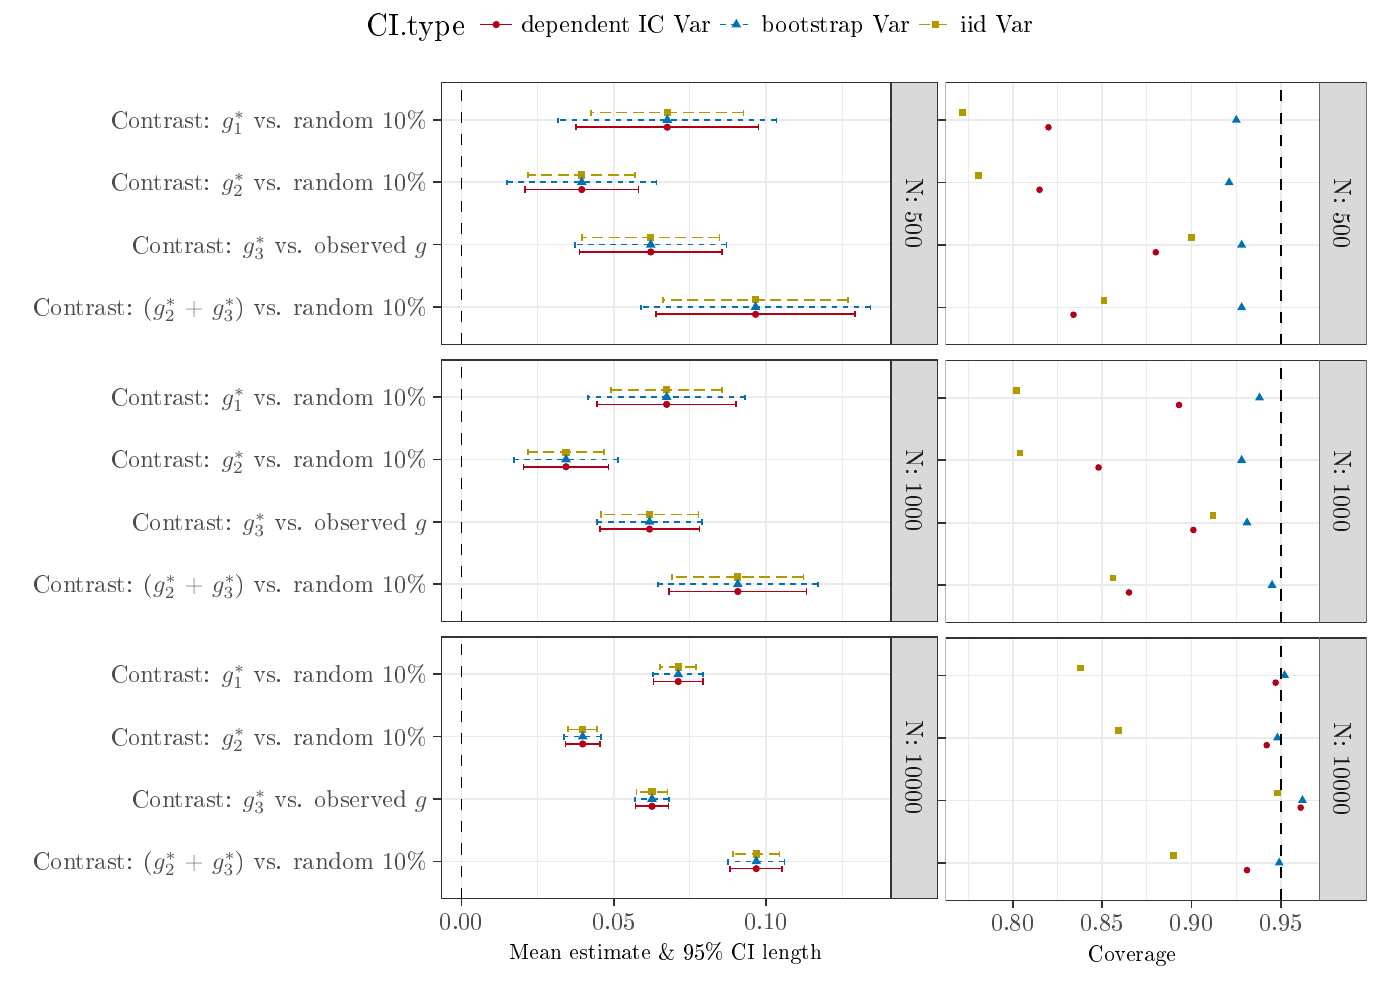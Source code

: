 % Created by tikzDevice version 0.10.1 on 2017-02-12 16:05:33
% !TEX encoding = UTF-8 Unicode
\documentclass[english]{article}
\nonstopmode

\usepackage{tikz}

\usepackage[active,tightpage,psfixbb]{preview}

\PreviewEnvironment{pgfpicture}

\setlength\PreviewBorder{0pt}

\newcommand{\SweaveOpts}[1]{}  % do not interfere with LaTeX
\newcommand{\SweaveInput}[1]{} % because they are not real TeX commands
\newcommand{\Sexpr}[1]{}       % will only be parsed by R

 % \documentclass[a4paper]{article}
\usepackage[T1]{fontenc}
\usepackage[latin9]{inputenc} % \usepackage[utf8]{inputenc}
\usepackage{geometry}
% \geometry{verbose,tmargin=2cm,bmargin=2cm,lmargin=3cm,rmargin=3cm}
\usepackage{amsthm, amsmath,amssymb} % ,amsfonts
\usepackage{setspace}
\usepackage{esint}
\usepackage[authoryear]{natbib}
\onehalfspacing

\makeatletter
\usepackage{authblk}
\usepackage[multiple]{footmisc}
\usepackage{pdflscape}
\usepackage{booktabs}

% \usepackage{jheppub}
%%\usepackage[round]{natbib}
\usepackage[colorlinks=true,urlcolor=blue]{hyperref}
\usepackage{graphicx}
\usepackage{pdflscape}
\usepackage{color}
\usepackage{float}

\definecolor{blue}{rgb}{.2,.2,.7}
\definecolor{red}{rgb}{.7,.2,.2}
\definecolor{green}{rgb}{0,.6,.3}
\definecolor{gray}{rgb}{0.45,0.45,0.45}
\newcommand{\btext}[1]{\textcolor{blue}{#1}}
\newcommand{\rtext}[1]{\textcolor{red}{#1}}
\newcommand{\gtext}[1]{\textcolor{green}{#1}}
\newcommand{\wtext}[1]{\textcolor{white}{#1}}
\newcommand{\old}[1]{\textcolor{gray}{#1}}
\definecolor{gray90}{RGB}{229,229,229}
\definecolor{gray77}{RGB}{196,196,196}
\definecolor{gray60}{RGB}{153,153,153}

\renewcommand{\thefootnote}{\alph{footnote}}
%%\newcommand{\acronym}[1]{\textsc{#1}}
%%\newcommand{\class}[1]{\mbox{\textsf{#1}}}
\newcommand{\code}[1]{\mbox{\texttt{#1}}}
\newcommand{\pkg}[1]{{\normalfont\fontseries{b}\selectfont #1}}
\newcommand{\proglang}[1]{\textsf{#1}}

\newcommand\XOR{\mathbin{\char`\^}}
\newcommand\independent{\protect\mathpalette{\protect\independenT}{\perp}}
\def\independenT#1#2{\mathrel{\rlap{$#1#2$}\mkern2mu{#1#2}}}

\theoremstyle{plain}
\newtheorem*{thm*}{\protect\theoremname}
\theoremstyle{plain}
\newtheorem*{lem*}{\protect\lemmaname}

\makeatother
\usepackage{babel}
\providecommand{\lemmaname}{Lemma}
\providecommand{\theoremname}{Theorem}


%\VignetteEngine{knitr::knitr}
%\VignetteIndexEntry{Introduction}



\begin{document}

\begin{tikzpicture}[x=1pt,y=1pt]
\definecolor{fillColor}{RGB}{255,255,255}
\path[use as bounding box,fill=fillColor,fill opacity=0.00] (0,0) rectangle (505.89,361.35);
\begin{scope}
\path[clip] (  0.00,  0.00) rectangle (505.89,361.35);
\definecolor{fillColor}{RGB}{255,255,255}

\path[fill=fillColor] (126.74,339.55) rectangle (379.15,365.38);
\end{scope}
\begin{scope}
\path[clip] (  0.00,  0.00) rectangle (505.89,361.35);
\definecolor{drawColor}{RGB}{0,0,0}

\node[text=drawColor,anchor=base west,inner sep=0pt, outer sep=0pt, scale=  1.10] at (132.43,348.68) {CI.type};
\end{scope}
\begin{scope}
\path[clip] (  0.00,  0.00) rectangle (505.89,361.35);
\definecolor{fillColor}{RGB}{255,255,255}

\path[fill=fillColor] (172.09,345.24) rectangle (186.54,359.69);
\end{scope}
\begin{scope}
\path[clip] (  0.00,  0.00) rectangle (505.89,361.35);
\definecolor{fillColor}{RGB}{178,0,25}

\path[fill=fillColor] (179.32,352.46) circle (  1.32);
\end{scope}
\begin{scope}
\path[clip] (  0.00,  0.00) rectangle (505.89,361.35);
\definecolor{drawColor}{RGB}{178,0,25}

\path[draw=drawColor,line width= 0.6pt,line join=round] (173.53,352.46) -- (185.10,352.46);
\end{scope}
\begin{scope}
\path[clip] (  0.00,  0.00) rectangle (505.89,361.35);
\definecolor{fillColor}{RGB}{255,255,255}

\path[fill=fillColor] (258.85,345.24) rectangle (273.31,359.69);
\end{scope}
\begin{scope}
\path[clip] (  0.00,  0.00) rectangle (505.89,361.35);
\definecolor{fillColor}{RGB}{0,114,178}

\path[fill=fillColor] (266.08,354.52) --
	(267.86,351.44) --
	(264.30,351.44) --
	cycle;
\end{scope}
\begin{scope}
\path[clip] (  0.00,  0.00) rectangle (505.89,361.35);
\definecolor{drawColor}{RGB}{0,114,178}

\path[draw=drawColor,line width= 0.6pt,dash pattern=on 2pt off 2pt ,line join=round] (260.30,352.46) -- (271.86,352.46);
\end{scope}
\begin{scope}
\path[clip] (  0.00,  0.00) rectangle (505.89,361.35);
\definecolor{fillColor}{RGB}{255,255,255}

\path[fill=fillColor] (330.78,345.24) rectangle (345.24,359.69);
\end{scope}
\begin{scope}
\path[clip] (  0.00,  0.00) rectangle (505.89,361.35);
\definecolor{fillColor}{RGB}{178,153,0}

\path[fill=fillColor] (336.69,351.14) --
	(339.33,351.14) --
	(339.33,353.78) --
	(336.69,353.78) --
	cycle;
\end{scope}
\begin{scope}
\path[clip] (  0.00,  0.00) rectangle (505.89,361.35);
\definecolor{drawColor}{RGB}{178,153,0}

\path[draw=drawColor,line width= 0.6pt,dash pattern=on 4pt off 2pt ,line join=round] (332.23,352.46) -- (343.79,352.46);
\end{scope}
\begin{scope}
\path[clip] (  0.00,  0.00) rectangle (505.89,361.35);
\definecolor{drawColor}{RGB}{0,0,0}

\node[text=drawColor,anchor=base west,inner sep=0pt, outer sep=0pt, scale=  0.88] at (188.35,349.43) {dependent IC Var};
\end{scope}
\begin{scope}
\path[clip] (  0.00,  0.00) rectangle (505.89,361.35);
\definecolor{drawColor}{RGB}{0,0,0}

\node[text=drawColor,anchor=base west,inner sep=0pt, outer sep=0pt, scale=  0.88] at (275.11,349.43) {bootstrap Var};
\end{scope}
\begin{scope}
\path[clip] (  0.00,  0.00) rectangle (505.89,361.35);
\definecolor{drawColor}{RGB}{0,0,0}

\node[text=drawColor,anchor=base west,inner sep=0pt, outer sep=0pt, scale=  0.88] at (347.04,349.43) {iid Var};
\end{scope}
\begin{scope}
\path[clip] (  0.00,  0.00) rectangle (338.95,343.58);
\definecolor{drawColor}{RGB}{255,255,255}
\definecolor{fillColor}{RGB}{255,255,255}

\path[draw=drawColor,line width= 0.6pt,line join=round,line cap=round,fill=fillColor] (  0.00,  0.00) rectangle (338.95,343.58);
\end{scope}
\begin{scope}
\path[clip] (159.38,236.88) rectangle (321.89,331.53);
\definecolor{fillColor}{RGB}{255,255,255}

\path[fill=fillColor] (159.38,236.88) rectangle (321.89,331.53);
\definecolor{drawColor}{gray}{0.92}

\path[draw=drawColor,line width= 0.3pt,line join=round] (194.27,236.88) --
	(194.27,331.53);

\path[draw=drawColor,line width= 0.3pt,line join=round] (249.28,236.88) --
	(249.28,331.53);

\path[draw=drawColor,line width= 0.3pt,line join=round] (304.29,236.88) --
	(304.29,331.53);

\path[draw=drawColor,line width= 0.6pt,line join=round] (159.38,250.40) --
	(321.89,250.40);

\path[draw=drawColor,line width= 0.6pt,line join=round] (159.38,272.94) --
	(321.89,272.94);

\path[draw=drawColor,line width= 0.6pt,line join=round] (159.38,295.47) --
	(321.89,295.47);

\path[draw=drawColor,line width= 0.6pt,line join=round] (159.38,318.01) --
	(321.89,318.01);

\path[draw=drawColor,line width= 0.6pt,line join=round] (166.77,236.88) --
	(166.77,331.53);

\path[draw=drawColor,line width= 0.6pt,line join=round] (221.78,236.88) --
	(221.78,331.53);

\path[draw=drawColor,line width= 0.6pt,line join=round] (276.79,236.88) --
	(276.79,331.53);
\definecolor{fillColor}{RGB}{178,153,0}

\path[fill=fillColor] (271.70,251.71) --
	(274.34,251.71) --
	(274.34,254.35) --
	(271.70,254.35) --
	cycle;
\definecolor{fillColor}{RGB}{0,114,178}

\path[fill=fillColor] (273.02,252.45) --
	(274.80,249.37) --
	(271.25,249.37) --
	cycle;
\definecolor{fillColor}{RGB}{178,0,25}

\path[fill=fillColor] (273.02,247.77) circle (  1.32);
\definecolor{fillColor}{RGB}{178,153,0}

\path[fill=fillColor] (233.83,274.25) --
	(236.47,274.25) --
	(236.47,276.89) --
	(233.83,276.89) --
	cycle;
\definecolor{fillColor}{RGB}{0,114,178}

\path[fill=fillColor] (235.15,274.99) --
	(236.93,271.91) --
	(233.37,271.91) --
	cycle;
\definecolor{fillColor}{RGB}{178,0,25}

\path[fill=fillColor] (235.15,270.31) circle (  1.32);
\definecolor{fillColor}{RGB}{178,153,0}

\path[fill=fillColor] (208.89,296.78) --
	(211.53,296.78) --
	(211.53,299.42) --
	(208.89,299.42) --
	cycle;
\definecolor{fillColor}{RGB}{0,114,178}

\path[fill=fillColor] (210.21,297.53) --
	(211.99,294.45) --
	(208.43,294.45) --
	cycle;
\definecolor{fillColor}{RGB}{178,0,25}

\path[fill=fillColor] (210.21,292.84) circle (  1.32);
\definecolor{fillColor}{RGB}{178,153,0}

\path[fill=fillColor] (239.80,319.32) --
	(242.44,319.32) --
	(242.44,321.96) --
	(239.80,321.96) --
	cycle;
\definecolor{fillColor}{RGB}{0,114,178}

\path[fill=fillColor] (241.12,320.06) --
	(242.89,316.99) --
	(239.34,316.99) --
	cycle;
\definecolor{fillColor}{RGB}{178,0,25}

\path[fill=fillColor] (241.12,315.38) circle (  1.32);
\definecolor{drawColor}{RGB}{178,153,0}

\path[draw=drawColor,line width= 0.6pt,dash pattern=on 4pt off 2pt ,line join=round] (306.39,251.90) --
	(306.39,254.16);

\path[draw=drawColor,line width= 0.6pt,dash pattern=on 4pt off 2pt ,line join=round] (306.39,253.03) --
	(239.65,253.03);

\path[draw=drawColor,line width= 0.6pt,dash pattern=on 4pt off 2pt ,line join=round] (239.65,251.90) --
	(239.65,254.16);
\definecolor{drawColor}{RGB}{0,114,178}

\path[draw=drawColor,line width= 0.6pt,dash pattern=on 2pt off 2pt ,line join=round] (314.50,249.27) --
	(314.50,251.53);

\path[draw=drawColor,line width= 0.6pt,dash pattern=on 2pt off 2pt ,line join=round] (314.50,250.40) --
	(231.55,250.40);

\path[draw=drawColor,line width= 0.6pt,dash pattern=on 2pt off 2pt ,line join=round] (231.55,249.27) --
	(231.55,251.53);
\definecolor{drawColor}{RGB}{178,0,25}

\path[draw=drawColor,line width= 0.6pt,line join=round] (308.93,246.64) --
	(308.93,248.90);

\path[draw=drawColor,line width= 0.6pt,line join=round] (308.93,247.77) --
	(237.12,247.77);

\path[draw=drawColor,line width= 0.6pt,line join=round] (237.12,246.64) --
	(237.12,248.90);
\definecolor{drawColor}{RGB}{178,153,0}

\path[draw=drawColor,line width= 0.6pt,dash pattern=on 4pt off 2pt ,line join=round] (260.01,274.44) --
	(260.01,276.69);

\path[draw=drawColor,line width= 0.6pt,dash pattern=on 4pt off 2pt ,line join=round] (260.01,275.57) --
	(210.29,275.57);

\path[draw=drawColor,line width= 0.6pt,dash pattern=on 4pt off 2pt ,line join=round] (210.29,274.44) --
	(210.29,276.69);
\definecolor{drawColor}{RGB}{0,114,178}

\path[draw=drawColor,line width= 0.6pt,dash pattern=on 2pt off 2pt ,line join=round] (262.54,271.81) --
	(262.54,274.06);

\path[draw=drawColor,line width= 0.6pt,dash pattern=on 2pt off 2pt ,line join=round] (262.54,272.94) --
	(207.76,272.94);

\path[draw=drawColor,line width= 0.6pt,dash pattern=on 2pt off 2pt ,line join=round] (207.76,271.81) --
	(207.76,274.06);
\definecolor{drawColor}{RGB}{178,0,25}

\path[draw=drawColor,line width= 0.6pt,line join=round] (260.91,269.18) --
	(260.91,271.43);

\path[draw=drawColor,line width= 0.6pt,line join=round] (260.91,270.31) --
	(209.39,270.31);

\path[draw=drawColor,line width= 0.6pt,line join=round] (209.39,269.18) --
	(209.39,271.43);
\definecolor{drawColor}{RGB}{178,153,0}

\path[draw=drawColor,line width= 0.6pt,dash pattern=on 4pt off 2pt ,line join=round] (229.53,296.98) --
	(229.53,299.23);

\path[draw=drawColor,line width= 0.6pt,dash pattern=on 4pt off 2pt ,line join=round] (229.53,298.10) --
	(190.89,298.10);

\path[draw=drawColor,line width= 0.6pt,dash pattern=on 4pt off 2pt ,line join=round] (190.89,296.98) --
	(190.89,299.23);
\definecolor{drawColor}{RGB}{0,114,178}

\path[draw=drawColor,line width= 0.6pt,dash pattern=on 2pt off 2pt ,line join=round] (237.27,294.35) --
	(237.27,296.60);

\path[draw=drawColor,line width= 0.6pt,dash pattern=on 2pt off 2pt ,line join=round] (237.27,295.47) --
	(183.15,295.47);

\path[draw=drawColor,line width= 0.6pt,dash pattern=on 2pt off 2pt ,line join=round] (183.15,294.35) --
	(183.15,296.60);
\definecolor{drawColor}{RGB}{178,0,25}

\path[draw=drawColor,line width= 0.6pt,line join=round] (230.70,291.72) --
	(230.70,293.97);

\path[draw=drawColor,line width= 0.6pt,line join=round] (230.70,292.84) --
	(189.72,292.84);

\path[draw=drawColor,line width= 0.6pt,line join=round] (189.72,291.72) --
	(189.72,293.97);
\definecolor{drawColor}{RGB}{178,153,0}

\path[draw=drawColor,line width= 0.6pt,dash pattern=on 4pt off 2pt ,line join=round] (268.65,319.51) --
	(268.65,321.77);

\path[draw=drawColor,line width= 0.6pt,dash pattern=on 4pt off 2pt ,line join=round] (268.65,320.64) --
	(213.58,320.64);

\path[draw=drawColor,line width= 0.6pt,dash pattern=on 4pt off 2pt ,line join=round] (213.58,319.51) --
	(213.58,321.77);
\definecolor{drawColor}{RGB}{0,114,178}

\path[draw=drawColor,line width= 0.6pt,dash pattern=on 2pt off 2pt ,line join=round] (280.53,316.88) --
	(280.53,319.14);

\path[draw=drawColor,line width= 0.6pt,dash pattern=on 2pt off 2pt ,line join=round] (280.53,318.01) --
	(201.70,318.01);

\path[draw=drawColor,line width= 0.6pt,dash pattern=on 2pt off 2pt ,line join=round] (201.70,316.88) --
	(201.70,319.14);
\definecolor{drawColor}{RGB}{178,0,25}

\path[draw=drawColor,line width= 0.6pt,line join=round] (274.02,314.26) --
	(274.02,316.51);

\path[draw=drawColor,line width= 0.6pt,line join=round] (274.02,315.38) --
	(208.21,315.38);

\path[draw=drawColor,line width= 0.6pt,line join=round] (208.21,314.26) --
	(208.21,316.51);
\definecolor{drawColor}{RGB}{0,0,0}

\path[draw=drawColor,line width= 0.6pt,dash pattern=on 4pt off 4pt ,line join=round] (166.77,236.88) -- (166.77,331.53);
\definecolor{drawColor}{gray}{0.20}

\path[draw=drawColor,line width= 0.6pt,line join=round,line cap=round] (159.38,236.88) rectangle (321.89,331.53);
\end{scope}
\begin{scope}
\path[clip] (159.38,136.72) rectangle (321.89,231.38);
\definecolor{fillColor}{RGB}{255,255,255}

\path[fill=fillColor] (159.38,136.72) rectangle (321.89,231.38);
\definecolor{drawColor}{gray}{0.92}

\path[draw=drawColor,line width= 0.3pt,line join=round] (194.27,136.72) --
	(194.27,231.38);

\path[draw=drawColor,line width= 0.3pt,line join=round] (249.28,136.72) --
	(249.28,231.38);

\path[draw=drawColor,line width= 0.3pt,line join=round] (304.29,136.72) --
	(304.29,231.38);

\path[draw=drawColor,line width= 0.6pt,line join=round] (159.38,150.24) --
	(321.89,150.24);

\path[draw=drawColor,line width= 0.6pt,line join=round] (159.38,172.78) --
	(321.89,172.78);

\path[draw=drawColor,line width= 0.6pt,line join=round] (159.38,195.32) --
	(321.89,195.32);

\path[draw=drawColor,line width= 0.6pt,line join=round] (159.38,217.86) --
	(321.89,217.86);

\path[draw=drawColor,line width= 0.6pt,line join=round] (166.77,136.72) --
	(166.77,231.38);

\path[draw=drawColor,line width= 0.6pt,line join=round] (221.78,136.72) --
	(221.78,231.38);

\path[draw=drawColor,line width= 0.6pt,line join=round] (276.79,136.72) --
	(276.79,231.38);
\definecolor{fillColor}{RGB}{178,153,0}

\path[fill=fillColor] (265.28,151.55) --
	(267.92,151.55) --
	(267.92,154.19) --
	(265.28,154.19) --
	cycle;
\definecolor{fillColor}{RGB}{0,114,178}

\path[fill=fillColor] (266.60,152.30) --
	(268.38,149.22) --
	(264.83,149.22) --
	cycle;
\definecolor{fillColor}{RGB}{178,0,25}

\path[fill=fillColor] (266.60,147.61) circle (  1.32);
\definecolor{fillColor}{RGB}{178,153,0}

\path[fill=fillColor] (233.39,174.09) --
	(236.03,174.09) --
	(236.03,176.73) --
	(233.39,176.73) --
	cycle;
\definecolor{fillColor}{RGB}{0,114,178}

\path[fill=fillColor] (234.71,174.83) --
	(236.48,171.75) --
	(232.93,171.75) --
	cycle;
\definecolor{fillColor}{RGB}{178,0,25}

\path[fill=fillColor] (234.71,170.15) circle (  1.32);
\definecolor{fillColor}{RGB}{178,153,0}

\path[fill=fillColor] (203.21,196.63) --
	(205.85,196.63) --
	(205.85,199.27) --
	(203.21,199.27) --
	cycle;
\definecolor{fillColor}{RGB}{0,114,178}

\path[fill=fillColor] (204.53,197.37) --
	(206.31,194.29) --
	(202.76,194.29) --
	cycle;
\definecolor{fillColor}{RGB}{178,0,25}

\path[fill=fillColor] (204.53,192.69) circle (  1.32);
\definecolor{fillColor}{RGB}{178,153,0}

\path[fill=fillColor] (239.56,219.16) --
	(242.20,219.16) --
	(242.20,221.80) --
	(239.56,221.80) --
	cycle;
\definecolor{fillColor}{RGB}{0,114,178}

\path[fill=fillColor] (240.88,219.91) --
	(242.66,216.83) --
	(239.11,216.83) --
	cycle;
\definecolor{fillColor}{RGB}{178,0,25}

\path[fill=fillColor] (240.88,215.23) circle (  1.32);
\definecolor{drawColor}{RGB}{178,153,0}

\path[draw=drawColor,line width= 0.6pt,dash pattern=on 4pt off 2pt ,line join=round] (290.28,151.75) --
	(290.28,154.00);

\path[draw=drawColor,line width= 0.6pt,dash pattern=on 4pt off 2pt ,line join=round] (290.28,152.87) --
	(242.92,152.87);

\path[draw=drawColor,line width= 0.6pt,dash pattern=on 4pt off 2pt ,line join=round] (242.92,151.75) --
	(242.92,154.00);
\definecolor{drawColor}{RGB}{0,114,178}

\path[draw=drawColor,line width= 0.6pt,dash pattern=on 2pt off 2pt ,line join=round] (295.50,149.12) --
	(295.50,151.37);

\path[draw=drawColor,line width= 0.6pt,dash pattern=on 2pt off 2pt ,line join=round] (295.50,150.24) --
	(237.71,150.24);

\path[draw=drawColor,line width= 0.6pt,dash pattern=on 2pt off 2pt ,line join=round] (237.71,149.12) --
	(237.71,151.37);
\definecolor{drawColor}{RGB}{178,0,25}

\path[draw=drawColor,line width= 0.6pt,line join=round] (291.47,146.49) --
	(291.47,148.74);

\path[draw=drawColor,line width= 0.6pt,line join=round] (291.47,147.61) --
	(241.74,147.61);

\path[draw=drawColor,line width= 0.6pt,line join=round] (241.74,146.49) --
	(241.74,148.74);
\definecolor{drawColor}{RGB}{178,153,0}

\path[draw=drawColor,line width= 0.6pt,dash pattern=on 4pt off 2pt ,line join=round] (252.34,174.28) --
	(252.34,176.54);

\path[draw=drawColor,line width= 0.6pt,dash pattern=on 4pt off 2pt ,line join=round] (252.34,175.41) --
	(217.07,175.41);

\path[draw=drawColor,line width= 0.6pt,dash pattern=on 4pt off 2pt ,line join=round] (217.07,174.28) --
	(217.07,176.54);
\definecolor{drawColor}{RGB}{0,114,178}

\path[draw=drawColor,line width= 0.6pt,dash pattern=on 2pt off 2pt ,line join=round] (253.71,171.65) --
	(253.71,173.91);

\path[draw=drawColor,line width= 0.6pt,dash pattern=on 2pt off 2pt ,line join=round] (253.71,172.78) --
	(215.70,172.78);

\path[draw=drawColor,line width= 0.6pt,dash pattern=on 2pt off 2pt ,line join=round] (215.70,171.65) --
	(215.70,173.91);
\definecolor{drawColor}{RGB}{178,0,25}

\path[draw=drawColor,line width= 0.6pt,line join=round] (252.72,169.02) --
	(252.72,171.28);

\path[draw=drawColor,line width= 0.6pt,line join=round] (252.72,170.15) --
	(216.69,170.15);

\path[draw=drawColor,line width= 0.6pt,line join=round] (216.69,169.02) --
	(216.69,171.28);
\definecolor{drawColor}{RGB}{178,153,0}

\path[draw=drawColor,line width= 0.6pt,dash pattern=on 4pt off 2pt ,line join=round] (218.26,196.82) --
	(218.26,199.07);

\path[draw=drawColor,line width= 0.6pt,dash pattern=on 4pt off 2pt ,line join=round] (218.26,197.95) --
	(190.80,197.95);

\path[draw=drawColor,line width= 0.6pt,dash pattern=on 4pt off 2pt ,line join=round] (190.80,196.82) --
	(190.80,199.07);
\definecolor{drawColor}{RGB}{0,114,178}

\path[draw=drawColor,line width= 0.6pt,dash pattern=on 2pt off 2pt ,line join=round] (223.42,194.19) --
	(223.42,196.44);

\path[draw=drawColor,line width= 0.6pt,dash pattern=on 2pt off 2pt ,line join=round] (223.42,195.32) --
	(185.65,195.32);

\path[draw=drawColor,line width= 0.6pt,dash pattern=on 2pt off 2pt ,line join=round] (185.65,194.19) --
	(185.65,196.44);
\definecolor{drawColor}{RGB}{178,0,25}

\path[draw=drawColor,line width= 0.6pt,line join=round] (219.88,191.56) --
	(219.88,193.82);

\path[draw=drawColor,line width= 0.6pt,line join=round] (219.88,192.69) --
	(189.19,192.69);

\path[draw=drawColor,line width= 0.6pt,line join=round] (189.19,191.56) --
	(189.19,193.82);
\definecolor{drawColor}{RGB}{178,153,0}

\path[draw=drawColor,line width= 0.6pt,dash pattern=on 4pt off 2pt ,line join=round] (260.89,219.36) --
	(260.89,221.61);

\path[draw=drawColor,line width= 0.6pt,dash pattern=on 4pt off 2pt ,line join=round] (260.89,220.48) --
	(220.88,220.48);

\path[draw=drawColor,line width= 0.6pt,dash pattern=on 4pt off 2pt ,line join=round] (220.88,219.36) --
	(220.88,221.61);
\definecolor{drawColor}{RGB}{0,114,178}

\path[draw=drawColor,line width= 0.6pt,dash pattern=on 2pt off 2pt ,line join=round] (269.31,216.73) --
	(269.31,218.98);

\path[draw=drawColor,line width= 0.6pt,dash pattern=on 2pt off 2pt ,line join=round] (269.31,217.86) --
	(212.46,217.86);

\path[draw=drawColor,line width= 0.6pt,dash pattern=on 2pt off 2pt ,line join=round] (212.46,216.73) --
	(212.46,218.98);
\definecolor{drawColor}{RGB}{178,0,25}

\path[draw=drawColor,line width= 0.6pt,line join=round] (265.95,214.10) --
	(265.95,216.35);

\path[draw=drawColor,line width= 0.6pt,line join=round] (265.95,215.23) --
	(215.82,215.23);

\path[draw=drawColor,line width= 0.6pt,line join=round] (215.82,214.10) --
	(215.82,216.35);
\definecolor{drawColor}{RGB}{0,0,0}

\path[draw=drawColor,line width= 0.6pt,dash pattern=on 4pt off 4pt ,line join=round] (166.77,136.72) -- (166.77,231.38);
\definecolor{drawColor}{gray}{0.20}

\path[draw=drawColor,line width= 0.6pt,line join=round,line cap=round] (159.38,136.72) rectangle (321.89,231.38);
\end{scope}
\begin{scope}
\path[clip] (159.38, 36.56) rectangle (321.89,131.22);
\definecolor{fillColor}{RGB}{255,255,255}

\path[fill=fillColor] (159.38, 36.56) rectangle (321.89,131.22);
\definecolor{drawColor}{gray}{0.92}

\path[draw=drawColor,line width= 0.3pt,line join=round] (194.27, 36.56) --
	(194.27,131.22);

\path[draw=drawColor,line width= 0.3pt,line join=round] (249.28, 36.56) --
	(249.28,131.22);

\path[draw=drawColor,line width= 0.3pt,line join=round] (304.29, 36.56) --
	(304.29,131.22);

\path[draw=drawColor,line width= 0.6pt,line join=round] (159.38, 50.09) --
	(321.89, 50.09);

\path[draw=drawColor,line width= 0.6pt,line join=round] (159.38, 72.62) --
	(321.89, 72.62);

\path[draw=drawColor,line width= 0.6pt,line join=round] (159.38, 95.16) --
	(321.89, 95.16);

\path[draw=drawColor,line width= 0.6pt,line join=round] (159.38,117.70) --
	(321.89,117.70);

\path[draw=drawColor,line width= 0.6pt,line join=round] (166.77, 36.56) --
	(166.77,131.22);

\path[draw=drawColor,line width= 0.6pt,line join=round] (221.78, 36.56) --
	(221.78,131.22);

\path[draw=drawColor,line width= 0.6pt,line join=round] (276.79, 36.56) --
	(276.79,131.22);
\definecolor{fillColor}{RGB}{178,153,0}

\path[fill=fillColor] (271.96, 51.40) --
	(274.60, 51.40) --
	(274.60, 54.04) --
	(271.96, 54.04) --
	cycle;
\definecolor{fillColor}{RGB}{0,114,178}

\path[fill=fillColor] (273.28, 52.14) --
	(275.06, 49.06) --
	(271.51, 49.06) --
	cycle;
\definecolor{fillColor}{RGB}{178,0,25}

\path[fill=fillColor] (273.28, 47.46) circle (  1.32);
\definecolor{fillColor}{RGB}{178,153,0}

\path[fill=fillColor] (234.29, 73.93) --
	(236.93, 73.93) --
	(236.93, 76.57) --
	(234.29, 76.57) --
	cycle;
\definecolor{fillColor}{RGB}{0,114,178}

\path[fill=fillColor] (235.61, 74.68) --
	(237.38, 71.60) --
	(233.83, 71.60) --
	cycle;
\definecolor{fillColor}{RGB}{178,0,25}

\path[fill=fillColor] (235.61, 70.00) circle (  1.32);
\definecolor{fillColor}{RGB}{178,153,0}

\path[fill=fillColor] (209.24, 96.47) --
	(211.87, 96.47) --
	(211.87, 99.11) --
	(209.24, 99.11) --
	cycle;
\definecolor{fillColor}{RGB}{0,114,178}

\path[fill=fillColor] (210.55, 97.21) --
	(212.33, 94.14) --
	(208.78, 94.14) --
	cycle;
\definecolor{fillColor}{RGB}{178,0,25}

\path[fill=fillColor] (210.55, 92.53) circle (  1.32);
\definecolor{fillColor}{RGB}{178,153,0}

\path[fill=fillColor] (243.76,119.01) --
	(246.39,119.01) --
	(246.39,121.65) --
	(243.76,121.65) --
	cycle;
\definecolor{fillColor}{RGB}{0,114,178}

\path[fill=fillColor] (245.07,119.75) --
	(246.85,116.67) --
	(243.30,116.67) --
	cycle;
\definecolor{fillColor}{RGB}{178,0,25}

\path[fill=fillColor] (245.07,115.07) circle (  1.32);
\definecolor{drawColor}{RGB}{178,153,0}

\path[draw=drawColor,line width= 0.6pt,dash pattern=on 4pt off 2pt ,line join=round] (281.70, 51.59) --
	(281.70, 53.84);

\path[draw=drawColor,line width= 0.6pt,dash pattern=on 4pt off 2pt ,line join=round] (281.70, 52.72) --
	(264.86, 52.72);

\path[draw=drawColor,line width= 0.6pt,dash pattern=on 4pt off 2pt ,line join=round] (264.86, 51.59) --
	(264.86, 53.84);
\definecolor{drawColor}{RGB}{0,114,178}

\path[draw=drawColor,line width= 0.6pt,dash pattern=on 2pt off 2pt ,line join=round] (283.45, 48.96) --
	(283.45, 51.21);

\path[draw=drawColor,line width= 0.6pt,dash pattern=on 2pt off 2pt ,line join=round] (283.45, 50.09) --
	(263.11, 50.09);

\path[draw=drawColor,line width= 0.6pt,dash pattern=on 2pt off 2pt ,line join=round] (263.11, 48.96) --
	(263.11, 51.21);
\definecolor{drawColor}{RGB}{178,0,25}

\path[draw=drawColor,line width= 0.6pt,line join=round] (282.68, 46.33) --
	(282.68, 48.58);

\path[draw=drawColor,line width= 0.6pt,line join=round] (282.68, 47.46) --
	(263.89, 47.46);

\path[draw=drawColor,line width= 0.6pt,line join=round] (263.89, 46.33) --
	(263.89, 48.58);
\definecolor{drawColor}{RGB}{178,153,0}

\path[draw=drawColor,line width= 0.6pt,dash pattern=on 4pt off 2pt ,line join=round] (241.23, 74.13) --
	(241.23, 76.38);

\path[draw=drawColor,line width= 0.6pt,dash pattern=on 4pt off 2pt ,line join=round] (241.23, 75.25) --
	(229.99, 75.25);

\path[draw=drawColor,line width= 0.6pt,dash pattern=on 4pt off 2pt ,line join=round] (229.99, 74.13) --
	(229.99, 76.38);
\definecolor{drawColor}{RGB}{0,114,178}

\path[draw=drawColor,line width= 0.6pt,dash pattern=on 2pt off 2pt ,line join=round] (241.64, 71.50) --
	(241.64, 73.75);

\path[draw=drawColor,line width= 0.6pt,dash pattern=on 2pt off 2pt ,line join=round] (241.64, 72.62) --
	(229.57, 72.62);

\path[draw=drawColor,line width= 0.6pt,dash pattern=on 2pt off 2pt ,line join=round] (229.57, 71.50) --
	(229.57, 73.75);
\definecolor{drawColor}{RGB}{178,0,25}

\path[draw=drawColor,line width= 0.6pt,line join=round] (241.54, 68.87) --
	(241.54, 71.12);

\path[draw=drawColor,line width= 0.6pt,line join=round] (241.54, 70.00) --
	(229.67, 70.00);

\path[draw=drawColor,line width= 0.6pt,line join=round] (229.67, 68.87) --
	(229.67, 71.12);
\definecolor{drawColor}{RGB}{178,153,0}

\path[draw=drawColor,line width= 0.6pt,dash pattern=on 4pt off 2pt ,line join=round] (215.77, 96.66) --
	(215.77, 98.92);

\path[draw=drawColor,line width= 0.6pt,dash pattern=on 4pt off 2pt ,line join=round] (215.77, 97.79) --
	(205.34, 97.79);

\path[draw=drawColor,line width= 0.6pt,dash pattern=on 4pt off 2pt ,line join=round] (205.34, 96.66) --
	(205.34, 98.92);
\definecolor{drawColor}{RGB}{0,114,178}

\path[draw=drawColor,line width= 0.6pt,dash pattern=on 2pt off 2pt ,line join=round] (217.24, 94.03) --
	(217.24, 96.29);

\path[draw=drawColor,line width= 0.6pt,dash pattern=on 2pt off 2pt ,line join=round] (217.24, 95.16) --
	(203.87, 95.16);

\path[draw=drawColor,line width= 0.6pt,dash pattern=on 2pt off 2pt ,line join=round] (203.87, 94.03) --
	(203.87, 96.29);
\definecolor{drawColor}{RGB}{178,0,25}

\path[draw=drawColor,line width= 0.6pt,line join=round] (216.79, 91.41) --
	(216.79, 93.66);

\path[draw=drawColor,line width= 0.6pt,line join=round] (216.79, 92.53) --
	(204.32, 92.53);

\path[draw=drawColor,line width= 0.6pt,line join=round] (204.32, 91.41) --
	(204.32, 93.66);
\definecolor{drawColor}{RGB}{178,153,0}

\path[draw=drawColor,line width= 0.6pt,dash pattern=on 4pt off 2pt ,line join=round] (251.60,119.20) --
	(251.60,121.46);

\path[draw=drawColor,line width= 0.6pt,dash pattern=on 4pt off 2pt ,line join=round] (251.60,120.33) --
	(238.55,120.33);

\path[draw=drawColor,line width= 0.6pt,dash pattern=on 4pt off 2pt ,line join=round] (238.55,119.20) --
	(238.55,121.46);
\definecolor{drawColor}{RGB}{0,114,178}

\path[draw=drawColor,line width= 0.6pt,dash pattern=on 2pt off 2pt ,line join=round] (254.11,116.57) --
	(254.11,118.83);

\path[draw=drawColor,line width= 0.6pt,dash pattern=on 2pt off 2pt ,line join=round] (254.11,117.70) --
	(236.03,117.70);

\path[draw=drawColor,line width= 0.6pt,dash pattern=on 2pt off 2pt ,line join=round] (236.03,116.57) --
	(236.03,118.83);
\definecolor{drawColor}{RGB}{178,0,25}

\path[draw=drawColor,line width= 0.6pt,line join=round] (254.01,113.94) --
	(254.01,116.20);

\path[draw=drawColor,line width= 0.6pt,line join=round] (254.01,115.07) --
	(236.14,115.07);

\path[draw=drawColor,line width= 0.6pt,line join=round] (236.14,113.94) --
	(236.14,116.20);
\definecolor{drawColor}{RGB}{0,0,0}

\path[draw=drawColor,line width= 0.6pt,dash pattern=on 4pt off 4pt ,line join=round] (166.77, 36.56) -- (166.77,131.22);
\definecolor{drawColor}{gray}{0.20}

\path[draw=drawColor,line width= 0.6pt,line join=round,line cap=round] (159.38, 36.56) rectangle (321.89,131.22);
\end{scope}
\begin{scope}
\path[clip] (321.89,236.88) rectangle (338.95,331.53);
\definecolor{drawColor}{gray}{0.20}
\definecolor{fillColor}{gray}{0.85}

\path[draw=drawColor,line width= 0.6pt,line join=round,line cap=round,fill=fillColor] (321.89,236.88) rectangle (338.95,331.53);
\definecolor{drawColor}{gray}{0.10}

\node[text=drawColor,rotate=-90.00,anchor=base,inner sep=0pt, outer sep=0pt, scale=  0.88] at (327.39,284.21) {N: 500};
\end{scope}
\begin{scope}
\path[clip] (321.89,136.72) rectangle (338.95,231.38);
\definecolor{drawColor}{gray}{0.20}
\definecolor{fillColor}{gray}{0.85}

\path[draw=drawColor,line width= 0.6pt,line join=round,line cap=round,fill=fillColor] (321.89,136.72) rectangle (338.95,231.38);
\definecolor{drawColor}{gray}{0.10}

\node[text=drawColor,rotate=-90.00,anchor=base,inner sep=0pt, outer sep=0pt, scale=  0.88] at (327.39,184.05) {N: 1000};
\end{scope}
\begin{scope}
\path[clip] (321.89, 36.56) rectangle (338.95,131.22);
\definecolor{drawColor}{gray}{0.20}
\definecolor{fillColor}{gray}{0.85}

\path[draw=drawColor,line width= 0.6pt,line join=round,line cap=round,fill=fillColor] (321.89, 36.56) rectangle (338.95,131.22);
\definecolor{drawColor}{gray}{0.10}

\node[text=drawColor,rotate=-90.00,anchor=base,inner sep=0pt, outer sep=0pt, scale=  0.88] at (327.39, 83.89) {N: 10000};
\end{scope}
\begin{scope}
\path[clip] (  0.00,  0.00) rectangle (505.89,361.35);
\definecolor{drawColor}{gray}{0.20}

\path[draw=drawColor,line width= 0.6pt,line join=round] (166.77, 33.81) --
	(166.77, 36.56);

\path[draw=drawColor,line width= 0.6pt,line join=round] (221.78, 33.81) --
	(221.78, 36.56);

\path[draw=drawColor,line width= 0.6pt,line join=round] (276.79, 33.81) --
	(276.79, 36.56);
\end{scope}
\begin{scope}
\path[clip] (  0.00,  0.00) rectangle (505.89,361.35);
\definecolor{drawColor}{gray}{0.30}

\node[text=drawColor,anchor=base,inner sep=0pt, outer sep=0pt, scale=  0.88] at (166.77, 25.55) {0.00};

\node[text=drawColor,anchor=base,inner sep=0pt, outer sep=0pt, scale=  0.88] at (221.78, 25.55) {0.05};

\node[text=drawColor,anchor=base,inner sep=0pt, outer sep=0pt, scale=  0.88] at (276.79, 25.55) {0.10};
\end{scope}
\begin{scope}
\path[clip] (  0.00,  0.00) rectangle (505.89,361.35);
\definecolor{drawColor}{gray}{0.30}

\node[text=drawColor,anchor=base east,inner sep=0pt, outer sep=0pt, scale=  0.88] at (154.43,247.37) {Contrast: ($g^*_2$ + $g^*_3$) vs. random 10\%};

\node[text=drawColor,anchor=base east,inner sep=0pt, outer sep=0pt, scale=  0.88] at (154.43,269.91) {Contrast: $g^*_3$ vs. observed $g$};

\node[text=drawColor,anchor=base east,inner sep=0pt, outer sep=0pt, scale=  0.88] at (154.43,292.44) {Contrast: $g^*_2$ vs. random 10\%};

\node[text=drawColor,anchor=base east,inner sep=0pt, outer sep=0pt, scale=  0.88] at (154.43,314.98) {Contrast: $g^*_1$ vs. random 10\%};
\end{scope}
\begin{scope}
\path[clip] (  0.00,  0.00) rectangle (505.89,361.35);
\definecolor{drawColor}{gray}{0.20}

\path[draw=drawColor,line width= 0.6pt,line join=round] (156.63,250.40) --
	(159.38,250.40);

\path[draw=drawColor,line width= 0.6pt,line join=round] (156.63,272.94) --
	(159.38,272.94);

\path[draw=drawColor,line width= 0.6pt,line join=round] (156.63,295.47) --
	(159.38,295.47);

\path[draw=drawColor,line width= 0.6pt,line join=round] (156.63,318.01) --
	(159.38,318.01);
\end{scope}
\begin{scope}
\path[clip] (  0.00,  0.00) rectangle (505.89,361.35);
\definecolor{drawColor}{gray}{0.30}

\node[text=drawColor,anchor=base east,inner sep=0pt, outer sep=0pt, scale=  0.88] at (154.43,147.21) {Contrast: ($g^*_2$ + $g^*_3$) vs. random 10\%};

\node[text=drawColor,anchor=base east,inner sep=0pt, outer sep=0pt, scale=  0.88] at (154.43,169.75) {Contrast: $g^*_3$ vs. observed $g$};

\node[text=drawColor,anchor=base east,inner sep=0pt, outer sep=0pt, scale=  0.88] at (154.43,192.29) {Contrast: $g^*_2$ vs. random 10\%};

\node[text=drawColor,anchor=base east,inner sep=0pt, outer sep=0pt, scale=  0.88] at (154.43,214.82) {Contrast: $g^*_1$ vs. random 10\%};
\end{scope}
\begin{scope}
\path[clip] (  0.00,  0.00) rectangle (505.89,361.35);
\definecolor{drawColor}{gray}{0.20}

\path[draw=drawColor,line width= 0.6pt,line join=round] (156.63,150.24) --
	(159.38,150.24);

\path[draw=drawColor,line width= 0.6pt,line join=round] (156.63,172.78) --
	(159.38,172.78);

\path[draw=drawColor,line width= 0.6pt,line join=round] (156.63,195.32) --
	(159.38,195.32);

\path[draw=drawColor,line width= 0.6pt,line join=round] (156.63,217.86) --
	(159.38,217.86);
\end{scope}
\begin{scope}
\path[clip] (  0.00,  0.00) rectangle (505.89,361.35);
\definecolor{drawColor}{gray}{0.30}

\node[text=drawColor,anchor=base east,inner sep=0pt, outer sep=0pt, scale=  0.88] at (154.43, 47.06) {Contrast: ($g^*_2$ + $g^*_3$) vs. random 10\%};

\node[text=drawColor,anchor=base east,inner sep=0pt, outer sep=0pt, scale=  0.88] at (154.43, 69.59) {Contrast: $g^*_3$ vs. observed $g$};

\node[text=drawColor,anchor=base east,inner sep=0pt, outer sep=0pt, scale=  0.88] at (154.43, 92.13) {Contrast: $g^*_2$ vs. random 10\%};

\node[text=drawColor,anchor=base east,inner sep=0pt, outer sep=0pt, scale=  0.88] at (154.43,114.67) {Contrast: $g^*_1$ vs. random 10\%};
\end{scope}
\begin{scope}
\path[clip] (  0.00,  0.00) rectangle (505.89,361.35);
\definecolor{drawColor}{gray}{0.20}

\path[draw=drawColor,line width= 0.6pt,line join=round] (156.63, 50.09) --
	(159.38, 50.09);

\path[draw=drawColor,line width= 0.6pt,line join=round] (156.63, 72.62) --
	(159.38, 72.62);

\path[draw=drawColor,line width= 0.6pt,line join=round] (156.63, 95.16) --
	(159.38, 95.16);

\path[draw=drawColor,line width= 0.6pt,line join=round] (156.63,117.70) --
	(159.38,117.70);
\end{scope}
\begin{scope}
\path[clip] (  0.00,  0.00) rectangle (505.89,361.35);
\definecolor{drawColor}{RGB}{0,0,0}

\node[text=drawColor,anchor=base,inner sep=0pt, outer sep=0pt, scale=  0.80] at (240.64, 14.54) {Mean estimate \& 95\% CI length};
\end{scope}
\begin{scope}
\path[clip] (338.95,  0.00) rectangle (505.89,343.58);
\definecolor{drawColor}{RGB}{255,255,255}
\definecolor{fillColor}{RGB}{255,255,255}

\path[draw=drawColor,line width= 0.6pt,line join=round,line cap=round,fill=fillColor] (338.95,  0.00) rectangle (505.89,343.58);
\end{scope}
\begin{scope}
\path[clip] (341.70,236.69) rectangle (476.78,331.53);
\definecolor{fillColor}{RGB}{255,255,255}

\path[fill=fillColor] (341.70,236.69) rectangle (476.78,331.53);
\definecolor{drawColor}{gray}{0.92}

\path[draw=drawColor,line width= 0.3pt,line join=round] (349.78,236.69) --
	(349.78,331.53);

\path[draw=drawColor,line width= 0.3pt,line join=round] (382.09,236.69) --
	(382.09,331.53);

\path[draw=drawColor,line width= 0.3pt,line join=round] (414.41,236.69) --
	(414.41,331.53);

\path[draw=drawColor,line width= 0.3pt,line join=round] (446.73,236.69) --
	(446.73,331.53);

\path[draw=drawColor,line width= 0.6pt,line join=round] (341.70,250.24) --
	(476.78,250.24);

\path[draw=drawColor,line width= 0.6pt,line join=round] (341.70,272.82) --
	(476.78,272.82);

\path[draw=drawColor,line width= 0.6pt,line join=round] (341.70,295.40) --
	(476.78,295.40);

\path[draw=drawColor,line width= 0.6pt,line join=round] (341.70,317.98) --
	(476.78,317.98);

\path[draw=drawColor,line width= 0.6pt,line join=round] (365.93,236.69) --
	(365.93,331.53);

\path[draw=drawColor,line width= 0.6pt,line join=round] (398.25,236.69) --
	(398.25,331.53);

\path[draw=drawColor,line width= 0.6pt,line join=round] (430.57,236.69) --
	(430.57,331.53);

\path[draw=drawColor,line width= 0.6pt,line join=round] (462.89,236.69) --
	(462.89,331.53);
\definecolor{fillColor}{RGB}{178,153,0}

\path[fill=fillColor] (397.69,251.66) --
	(400.11,251.66) --
	(400.11,254.09) --
	(397.69,254.09) --
	cycle;
\definecolor{fillColor}{RGB}{0,114,178}

\path[fill=fillColor] (448.67,252.13) --
	(450.30,249.30) --
	(447.03,249.30) --
	cycle;
\definecolor{fillColor}{RGB}{178,0,25}

\path[fill=fillColor] (387.91,247.61) circle (  1.21);
\definecolor{fillColor}{RGB}{178,153,0}

\path[fill=fillColor] (429.36,274.24) --
	(431.78,274.24) --
	(431.78,276.67) --
	(429.36,276.67) --
	cycle;
\definecolor{fillColor}{RGB}{0,114,178}

\path[fill=fillColor] (448.67,274.71) --
	(450.30,271.88) --
	(447.03,271.88) --
	cycle;
\definecolor{fillColor}{RGB}{178,0,25}

\path[fill=fillColor] (417.64,270.19) circle (  1.21);
\definecolor{fillColor}{RGB}{178,153,0}

\path[fill=fillColor] (352.44,296.83) --
	(354.87,296.83) --
	(354.87,299.25) --
	(352.44,299.25) --
	cycle;
\definecolor{fillColor}{RGB}{0,114,178}

\path[fill=fillColor] (444.14,297.29) --
	(445.78,294.46) --
	(442.51,294.46) --
	cycle;
\definecolor{fillColor}{RGB}{178,0,25}

\path[fill=fillColor] (375.63,292.77) circle (  1.21);
\definecolor{fillColor}{RGB}{178,153,0}

\path[fill=fillColor] (346.62,319.41) --
	(349.05,319.41) --
	(349.05,321.83) --
	(346.62,321.83) --
	cycle;
\definecolor{fillColor}{RGB}{0,114,178}

\path[fill=fillColor] (446.73,319.87) --
	(448.36,317.04) --
	(445.10,317.04) --
	cycle;
\definecolor{fillColor}{RGB}{178,0,25}

\path[fill=fillColor] (378.86,315.35) circle (  1.21);
\definecolor{drawColor}{RGB}{0,0,0}

\path[draw=drawColor,line width= 0.6pt,dash pattern=on 4pt off 4pt ,line join=round] (462.89,236.69) -- (462.89,331.53);
\definecolor{drawColor}{gray}{0.20}

\path[draw=drawColor,line width= 0.6pt,line join=round,line cap=round] (341.70,236.69) rectangle (476.78,331.53);
\end{scope}
\begin{scope}
\path[clip] (341.70,136.35) rectangle (476.78,231.19);
\definecolor{fillColor}{RGB}{255,255,255}

\path[fill=fillColor] (341.70,136.35) rectangle (476.78,231.19);
\definecolor{drawColor}{gray}{0.92}

\path[draw=drawColor,line width= 0.3pt,line join=round] (349.78,136.35) --
	(349.78,231.19);

\path[draw=drawColor,line width= 0.3pt,line join=round] (382.09,136.35) --
	(382.09,231.19);

\path[draw=drawColor,line width= 0.3pt,line join=round] (414.41,136.35) --
	(414.41,231.19);

\path[draw=drawColor,line width= 0.3pt,line join=round] (446.73,136.35) --
	(446.73,231.19);

\path[draw=drawColor,line width= 0.6pt,line join=round] (341.70,149.90) --
	(476.78,149.90);

\path[draw=drawColor,line width= 0.6pt,line join=round] (341.70,172.48) --
	(476.78,172.48);

\path[draw=drawColor,line width= 0.6pt,line join=round] (341.70,195.06) --
	(476.78,195.06);

\path[draw=drawColor,line width= 0.6pt,line join=round] (341.70,217.64) --
	(476.78,217.64);

\path[draw=drawColor,line width= 0.6pt,line join=round] (365.93,136.35) --
	(365.93,231.19);

\path[draw=drawColor,line width= 0.6pt,line join=round] (398.25,136.35) --
	(398.25,231.19);

\path[draw=drawColor,line width= 0.6pt,line join=round] (430.57,136.35) --
	(430.57,231.19);

\path[draw=drawColor,line width= 0.6pt,line join=round] (462.89,136.35) --
	(462.89,231.19);
\definecolor{fillColor}{RGB}{178,153,0}

\path[fill=fillColor] (400.92,151.32) --
	(403.34,151.32) --
	(403.34,153.75) --
	(400.92,153.75) --
	cycle;
\definecolor{fillColor}{RGB}{0,114,178}

\path[fill=fillColor] (459.66,151.79) --
	(461.29,148.96) --
	(458.02,148.96) --
	cycle;
\definecolor{fillColor}{RGB}{178,0,25}

\path[fill=fillColor] (407.95,147.27) circle (  1.21);
\definecolor{fillColor}{RGB}{178,153,0}

\path[fill=fillColor] (437.11,173.90) --
	(439.54,173.90) --
	(439.54,176.33) --
	(437.11,176.33) --
	cycle;
\definecolor{fillColor}{RGB}{0,114,178}

\path[fill=fillColor] (450.61,174.37) --
	(452.24,171.54) --
	(448.97,171.54) --
	cycle;
\definecolor{fillColor}{RGB}{178,0,25}

\path[fill=fillColor] (431.22,169.85) circle (  1.21);
\definecolor{fillColor}{RGB}{178,153,0}

\path[fill=fillColor] (367.31,196.48) --
	(369.73,196.48) --
	(369.73,198.91) --
	(367.31,198.91) --
	cycle;
\definecolor{fillColor}{RGB}{0,114,178}

\path[fill=fillColor] (448.67,196.95) --
	(450.30,194.12) --
	(447.03,194.12) --
	cycle;
\definecolor{fillColor}{RGB}{178,0,25}

\path[fill=fillColor] (396.96,192.43) circle (  1.21);
\definecolor{fillColor}{RGB}{178,153,0}

\path[fill=fillColor] (366.01,219.07) --
	(368.44,219.07) --
	(368.44,221.49) --
	(366.01,221.49) --
	cycle;
\definecolor{fillColor}{RGB}{0,114,178}

\path[fill=fillColor] (455.13,219.53) --
	(456.76,216.70) --
	(453.50,216.70) --
	cycle;
\definecolor{fillColor}{RGB}{178,0,25}

\path[fill=fillColor] (426.05,215.01) circle (  1.21);
\definecolor{drawColor}{RGB}{0,0,0}

\path[draw=drawColor,line width= 0.6pt,dash pattern=on 4pt off 4pt ,line join=round] (462.89,136.35) -- (462.89,231.19);
\definecolor{drawColor}{gray}{0.20}

\path[draw=drawColor,line width= 0.6pt,line join=round,line cap=round] (341.70,136.35) rectangle (476.78,231.19);
\end{scope}
\begin{scope}
\path[clip] (341.70, 36.01) rectangle (476.78,130.85);
\definecolor{fillColor}{RGB}{255,255,255}

\path[fill=fillColor] (341.70, 36.01) rectangle (476.78,130.85);
\definecolor{drawColor}{gray}{0.92}

\path[draw=drawColor,line width= 0.3pt,line join=round] (349.78, 36.01) --
	(349.78,130.85);

\path[draw=drawColor,line width= 0.3pt,line join=round] (382.09, 36.01) --
	(382.09,130.85);

\path[draw=drawColor,line width= 0.3pt,line join=round] (414.41, 36.01) --
	(414.41,130.85);

\path[draw=drawColor,line width= 0.3pt,line join=round] (446.73, 36.01) --
	(446.73,130.85);

\path[draw=drawColor,line width= 0.6pt,line join=round] (341.70, 49.56) --
	(476.78, 49.56);

\path[draw=drawColor,line width= 0.6pt,line join=round] (341.70, 72.14) --
	(476.78, 72.14);

\path[draw=drawColor,line width= 0.6pt,line join=round] (341.70, 94.72) --
	(476.78, 94.72);

\path[draw=drawColor,line width= 0.6pt,line join=round] (341.70,117.30) --
	(476.78,117.30);

\path[draw=drawColor,line width= 0.6pt,line join=round] (365.93, 36.01) --
	(365.93,130.85);

\path[draw=drawColor,line width= 0.6pt,line join=round] (398.25, 36.01) --
	(398.25,130.85);

\path[draw=drawColor,line width= 0.6pt,line join=round] (430.57, 36.01) --
	(430.57,130.85);

\path[draw=drawColor,line width= 0.6pt,line join=round] (462.89, 36.01) --
	(462.89,130.85);
\definecolor{fillColor}{RGB}{178,153,0}

\path[fill=fillColor] (422.89, 50.98) --
	(425.32, 50.98) --
	(425.32, 53.41) --
	(422.89, 53.41) --
	cycle;
\definecolor{fillColor}{RGB}{0,114,178}

\path[fill=fillColor] (462.24, 51.44) --
	(463.87, 48.62) --
	(460.61, 48.62) --
	cycle;
\definecolor{fillColor}{RGB}{178,0,25}

\path[fill=fillColor] (450.61, 46.92) circle (  1.21);
\definecolor{fillColor}{RGB}{178,153,0}

\path[fill=fillColor] (460.38, 73.56) --
	(462.81, 73.56) --
	(462.81, 75.99) --
	(460.38, 75.99) --
	cycle;
\definecolor{fillColor}{RGB}{0,114,178}

\path[fill=fillColor] (470.64, 74.03) --
	(472.28, 71.20) --
	(469.01, 71.20) --
	cycle;
\definecolor{fillColor}{RGB}{178,0,25}

\path[fill=fillColor] (470.00, 69.51) circle (  1.21);
\definecolor{fillColor}{RGB}{178,153,0}

\path[fill=fillColor] (402.86, 96.14) --
	(405.28, 96.14) --
	(405.28, 98.57) --
	(402.86, 98.57) --
	cycle;
\definecolor{fillColor}{RGB}{0,114,178}

\path[fill=fillColor] (461.59, 96.61) --
	(463.23, 93.78) --
	(459.96, 93.78) --
	cycle;
\definecolor{fillColor}{RGB}{178,0,25}

\path[fill=fillColor] (457.72, 92.09) circle (  1.21);
\definecolor{fillColor}{RGB}{178,153,0}

\path[fill=fillColor] (389.28,118.72) --
	(391.71,118.72) --
	(391.71,121.15) --
	(389.28,121.15) --
	cycle;
\definecolor{fillColor}{RGB}{0,114,178}

\path[fill=fillColor] (464.18,119.19) --
	(465.81,116.36) --
	(462.55,116.36) --
	cycle;
\definecolor{fillColor}{RGB}{178,0,25}

\path[fill=fillColor] (460.95,114.67) circle (  1.21);
\definecolor{drawColor}{RGB}{0,0,0}

\path[draw=drawColor,line width= 0.6pt,dash pattern=on 4pt off 4pt ,line join=round] (462.89, 36.01) -- (462.89,130.85);
\definecolor{drawColor}{gray}{0.20}

\path[draw=drawColor,line width= 0.6pt,line join=round,line cap=round] (341.70, 36.01) rectangle (476.78,130.85);
\end{scope}
\begin{scope}
\path[clip] (476.78,236.69) rectangle (493.85,331.53);
\definecolor{drawColor}{gray}{0.20}
\definecolor{fillColor}{gray}{0.85}

\path[draw=drawColor,line width= 0.6pt,line join=round,line cap=round,fill=fillColor] (476.78,236.69) rectangle (493.85,331.53);
\definecolor{drawColor}{gray}{0.10}

\node[text=drawColor,rotate=-90.00,anchor=base,inner sep=0pt, outer sep=0pt, scale=  0.88] at (482.28,284.11) {N: 500};
\end{scope}
\begin{scope}
\path[clip] (476.78,136.35) rectangle (493.85,231.19);
\definecolor{drawColor}{gray}{0.20}
\definecolor{fillColor}{gray}{0.85}

\path[draw=drawColor,line width= 0.6pt,line join=round,line cap=round,fill=fillColor] (476.78,136.35) rectangle (493.85,231.19);
\definecolor{drawColor}{gray}{0.10}

\node[text=drawColor,rotate=-90.00,anchor=base,inner sep=0pt, outer sep=0pt, scale=  0.88] at (482.28,183.77) {N: 1000};
\end{scope}
\begin{scope}
\path[clip] (476.78, 36.01) rectangle (493.85,130.85);
\definecolor{drawColor}{gray}{0.20}
\definecolor{fillColor}{gray}{0.85}

\path[draw=drawColor,line width= 0.6pt,line join=round,line cap=round,fill=fillColor] (476.78, 36.01) rectangle (493.85,130.85);
\definecolor{drawColor}{gray}{0.10}

\node[text=drawColor,rotate=-90.00,anchor=base,inner sep=0pt, outer sep=0pt, scale=  0.88] at (482.28, 83.43) {N: 10000};
\end{scope}
\begin{scope}
\path[clip] (  0.00,  0.00) rectangle (505.89,361.35);
\definecolor{drawColor}{gray}{0.20}

\path[draw=drawColor,line width= 0.6pt,line join=round] (365.93, 33.26) --
	(365.93, 36.01);

\path[draw=drawColor,line width= 0.6pt,line join=round] (398.25, 33.26) --
	(398.25, 36.01);

\path[draw=drawColor,line width= 0.6pt,line join=round] (430.57, 33.26) --
	(430.57, 36.01);

\path[draw=drawColor,line width= 0.6pt,line join=round] (462.89, 33.26) --
	(462.89, 36.01);
\end{scope}
\begin{scope}
\path[clip] (  0.00,  0.00) rectangle (505.89,361.35);
\definecolor{drawColor}{gray}{0.30}

\node[text=drawColor,anchor=base,inner sep=0pt, outer sep=0pt, scale=  0.88] at (365.93, 25.00) {0.80};

\node[text=drawColor,anchor=base,inner sep=0pt, outer sep=0pt, scale=  0.88] at (398.25, 25.00) {0.85};

\node[text=drawColor,anchor=base,inner sep=0pt, outer sep=0pt, scale=  0.88] at (430.57, 25.00) {0.90};

\node[text=drawColor,anchor=base,inner sep=0pt, outer sep=0pt, scale=  0.88] at (462.89, 25.00) {0.95};
\end{scope}
\begin{scope}
\path[clip] (  0.00,  0.00) rectangle (505.89,361.35);
\definecolor{drawColor}{gray}{0.20}

\path[draw=drawColor,line width= 0.6pt,line join=round] (338.95,250.24) --
	(341.70,250.24);

\path[draw=drawColor,line width= 0.6pt,line join=round] (338.95,272.82) --
	(341.70,272.82);

\path[draw=drawColor,line width= 0.6pt,line join=round] (338.95,295.40) --
	(341.70,295.40);

\path[draw=drawColor,line width= 0.6pt,line join=round] (338.95,317.98) --
	(341.70,317.98);
\end{scope}
\begin{scope}
\path[clip] (  0.00,  0.00) rectangle (505.89,361.35);
\definecolor{drawColor}{gray}{0.20}

\path[draw=drawColor,line width= 0.6pt,line join=round] (338.95,149.90) --
	(341.70,149.90);

\path[draw=drawColor,line width= 0.6pt,line join=round] (338.95,172.48) --
	(341.70,172.48);

\path[draw=drawColor,line width= 0.6pt,line join=round] (338.95,195.06) --
	(341.70,195.06);

\path[draw=drawColor,line width= 0.6pt,line join=round] (338.95,217.64) --
	(341.70,217.64);
\end{scope}
\begin{scope}
\path[clip] (  0.00,  0.00) rectangle (505.89,361.35);
\definecolor{drawColor}{gray}{0.20}

\path[draw=drawColor,line width= 0.6pt,line join=round] (338.95, 49.56) --
	(341.70, 49.56);

\path[draw=drawColor,line width= 0.6pt,line join=round] (338.95, 72.14) --
	(341.70, 72.14);

\path[draw=drawColor,line width= 0.6pt,line join=round] (338.95, 94.72) --
	(341.70, 94.72);

\path[draw=drawColor,line width= 0.6pt,line join=round] (338.95,117.30) --
	(341.70,117.30);
\end{scope}
\begin{scope}
\path[clip] (  0.00,  0.00) rectangle (505.89,361.35);
\definecolor{drawColor}{RGB}{0,0,0}

\node[text=drawColor,anchor=base,inner sep=0pt, outer sep=0pt, scale=  0.80] at (409.24, 13.99) {Coverage};
\end{scope}
\end{tikzpicture}

\end{document}
